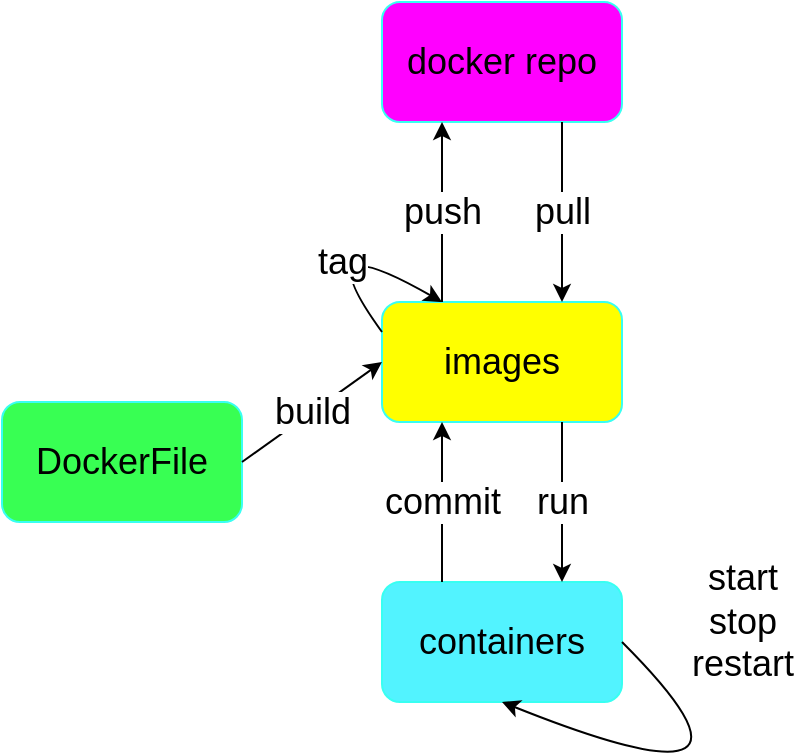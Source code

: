 <mxfile version="16.1.2" type="device"><diagram id="SyU-eX66Ml8cYSCfFLN7" name="Page-1"><mxGraphModel dx="929" dy="579" grid="1" gridSize="10" guides="1" tooltips="1" connect="1" arrows="1" fold="1" page="1" pageScale="1" pageWidth="850" pageHeight="1100" math="0" shadow="0"><root><mxCell id="0"/><mxCell id="1" parent="0"/><mxCell id="cUdEDLkIlk_TYAYfqByR-2" value="&lt;font style=&quot;font-size: 18px&quot;&gt;images&lt;/font&gt;" style="rounded=1;whiteSpace=wrap;html=1;strokeColor=#38FFF2;fillColor=#FFFF00;" vertex="1" parent="1"><mxGeometry x="320" y="230" width="120" height="60" as="geometry"/></mxCell><mxCell id="cUdEDLkIlk_TYAYfqByR-4" value="&lt;span style=&quot;font-size: 18px&quot;&gt;containers&lt;/span&gt;" style="rounded=1;whiteSpace=wrap;html=1;strokeColor=#38FFF2;fillColor=#52F3FF;" vertex="1" parent="1"><mxGeometry x="320" y="370" width="120" height="60" as="geometry"/></mxCell><mxCell id="cUdEDLkIlk_TYAYfqByR-5" value="&lt;span style=&quot;font-size: 18px&quot;&gt;DockerFile&lt;/span&gt;" style="rounded=1;whiteSpace=wrap;html=1;strokeColor=#38FFF2;fillColor=#38FF53;" vertex="1" parent="1"><mxGeometry x="130" y="280" width="120" height="60" as="geometry"/></mxCell><mxCell id="cUdEDLkIlk_TYAYfqByR-6" value="docker repo" style="rounded=1;whiteSpace=wrap;html=1;fontSize=18;strokeColor=#38FFF2;fillColor=#FF00FF;" vertex="1" parent="1"><mxGeometry x="320" y="80" width="120" height="60" as="geometry"/></mxCell><mxCell id="cUdEDLkIlk_TYAYfqByR-7" value="commit" style="endArrow=classic;html=1;rounded=0;fontSize=18;exitX=0.25;exitY=0;exitDx=0;exitDy=0;entryX=0.25;entryY=1;entryDx=0;entryDy=0;" edge="1" parent="1" source="cUdEDLkIlk_TYAYfqByR-4" target="cUdEDLkIlk_TYAYfqByR-2"><mxGeometry width="50" height="50" relative="1" as="geometry"><mxPoint x="400" y="320" as="sourcePoint"/><mxPoint x="450" y="270" as="targetPoint"/><mxPoint as="offset"/></mxGeometry></mxCell><mxCell id="cUdEDLkIlk_TYAYfqByR-8" value="build" style="endArrow=classic;html=1;rounded=0;fontSize=18;entryX=0;entryY=0.5;entryDx=0;entryDy=0;exitX=1;exitY=0.5;exitDx=0;exitDy=0;" edge="1" parent="1" source="cUdEDLkIlk_TYAYfqByR-5" target="cUdEDLkIlk_TYAYfqByR-2"><mxGeometry width="50" height="50" relative="1" as="geometry"><mxPoint x="400" y="320" as="sourcePoint"/><mxPoint x="450" y="270" as="targetPoint"/></mxGeometry></mxCell><mxCell id="cUdEDLkIlk_TYAYfqByR-9" value="tag" style="endArrow=classic;html=1;rounded=0;fontSize=18;edgeStyle=orthogonalEdgeStyle;exitX=0;exitY=0.25;exitDx=0;exitDy=0;entryX=0.25;entryY=0;entryDx=0;entryDy=0;curved=1;" edge="1" parent="1" source="cUdEDLkIlk_TYAYfqByR-2" target="cUdEDLkIlk_TYAYfqByR-2"><mxGeometry x="-0.461" y="-4" width="50" height="50" relative="1" as="geometry"><mxPoint x="540" y="310" as="sourcePoint"/><mxPoint x="600" y="270" as="targetPoint"/><Array as="points"><mxPoint x="280" y="190"/></Array><mxPoint as="offset"/></mxGeometry></mxCell><mxCell id="cUdEDLkIlk_TYAYfqByR-11" value="run" style="endArrow=classic;html=1;rounded=0;fontSize=18;curved=1;exitX=0.75;exitY=1;exitDx=0;exitDy=0;entryX=0.75;entryY=0;entryDx=0;entryDy=0;" edge="1" parent="1" source="cUdEDLkIlk_TYAYfqByR-2" target="cUdEDLkIlk_TYAYfqByR-4"><mxGeometry width="50" height="50" relative="1" as="geometry"><mxPoint x="400" y="320" as="sourcePoint"/><mxPoint x="530" y="280" as="targetPoint"/></mxGeometry></mxCell><mxCell id="cUdEDLkIlk_TYAYfqByR-12" value="" style="curved=1;endArrow=classic;html=1;rounded=0;fontSize=18;exitX=1;exitY=0.5;exitDx=0;exitDy=0;entryX=0.5;entryY=1;entryDx=0;entryDy=0;edgeStyle=orthogonalEdgeStyle;" edge="1" parent="1" source="cUdEDLkIlk_TYAYfqByR-4" target="cUdEDLkIlk_TYAYfqByR-4"><mxGeometry width="50" height="50" relative="1" as="geometry"><mxPoint x="400" y="320" as="sourcePoint"/><mxPoint x="450" y="270" as="targetPoint"/><Array as="points"><mxPoint x="530" y="490"/></Array></mxGeometry></mxCell><mxCell id="cUdEDLkIlk_TYAYfqByR-13" value="start&lt;br&gt;stop&lt;br&gt;restart" style="edgeLabel;html=1;align=center;verticalAlign=middle;resizable=0;points=[];fontSize=18;" vertex="1" connectable="0" parent="cUdEDLkIlk_TYAYfqByR-12"><mxGeometry x="-0.633" y="-5" relative="1" as="geometry"><mxPoint x="26" y="-51" as="offset"/></mxGeometry></mxCell><mxCell id="cUdEDLkIlk_TYAYfqByR-14" value="push" style="endArrow=classic;html=1;rounded=0;fontSize=18;curved=1;entryX=0.25;entryY=1;entryDx=0;entryDy=0;exitX=0.25;exitY=0;exitDx=0;exitDy=0;" edge="1" parent="1" source="cUdEDLkIlk_TYAYfqByR-2" target="cUdEDLkIlk_TYAYfqByR-6"><mxGeometry width="50" height="50" relative="1" as="geometry"><mxPoint x="400" y="300" as="sourcePoint"/><mxPoint x="350" y="150" as="targetPoint"/></mxGeometry></mxCell><mxCell id="cUdEDLkIlk_TYAYfqByR-16" value="pull" style="endArrow=classic;html=1;rounded=0;fontSize=18;curved=1;exitX=0.75;exitY=1;exitDx=0;exitDy=0;entryX=0.75;entryY=0;entryDx=0;entryDy=0;" edge="1" parent="1" source="cUdEDLkIlk_TYAYfqByR-6" target="cUdEDLkIlk_TYAYfqByR-2"><mxGeometry width="50" height="50" relative="1" as="geometry"><mxPoint x="400" y="300" as="sourcePoint"/><mxPoint x="450" y="250" as="targetPoint"/></mxGeometry></mxCell></root></mxGraphModel></diagram></mxfile>